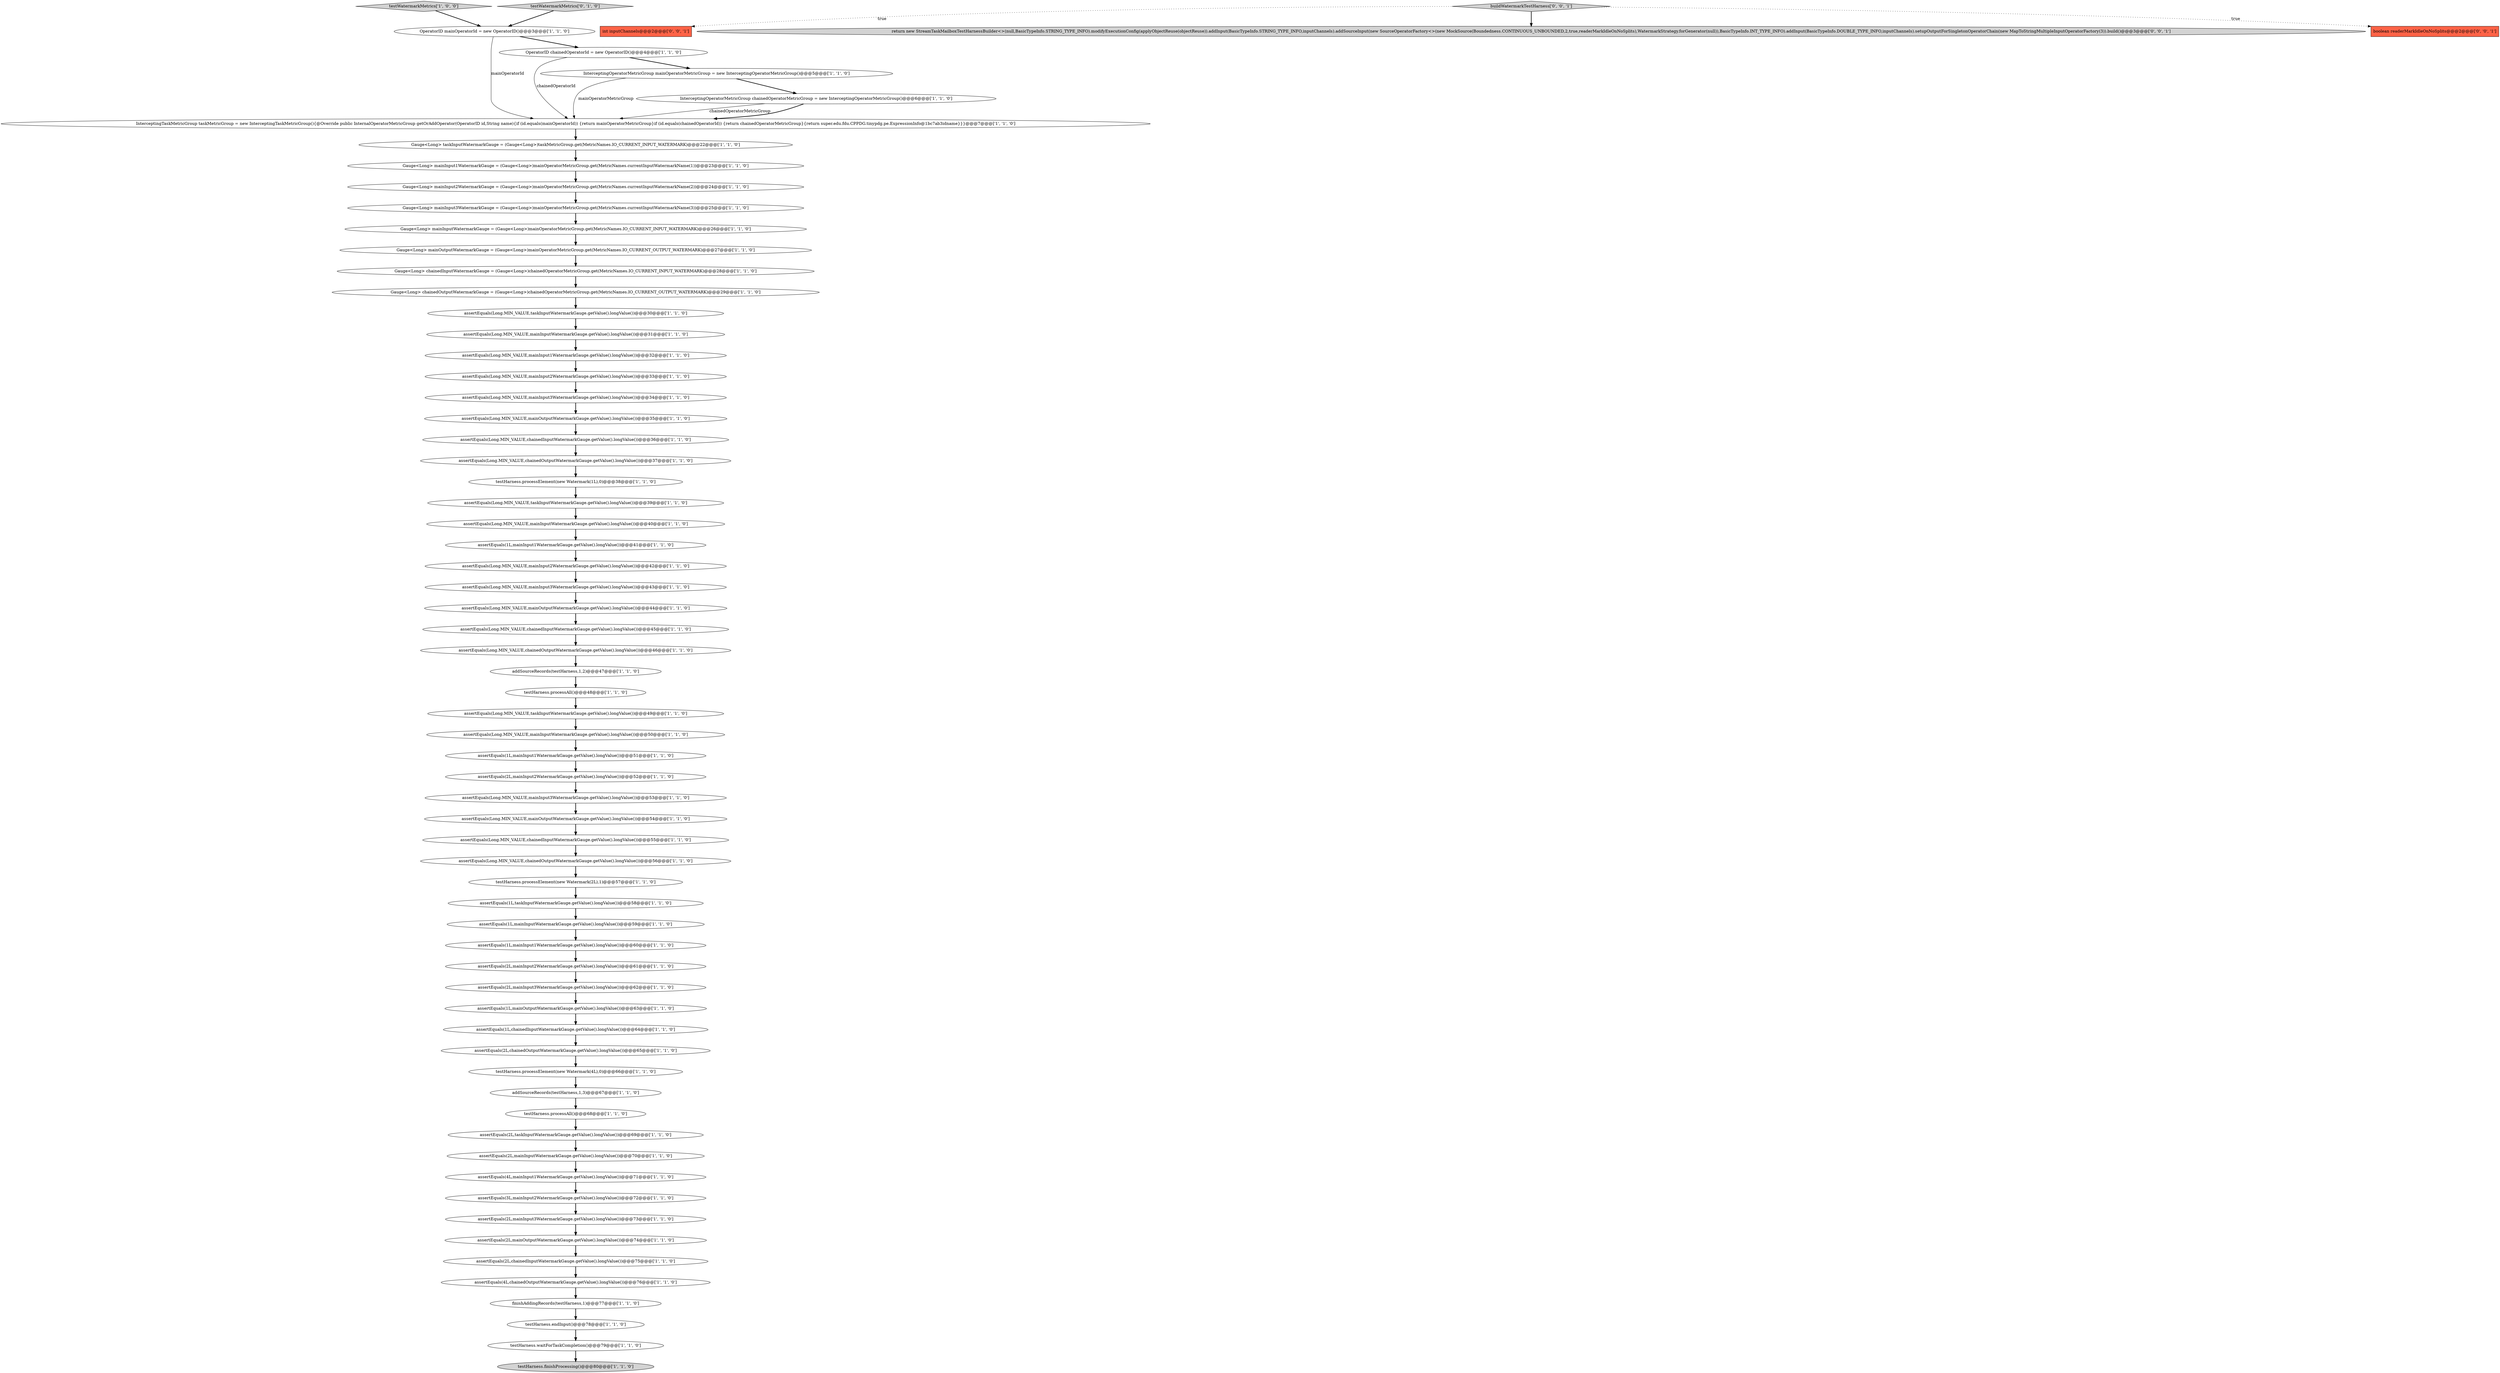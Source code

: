 digraph {
3 [style = filled, label = "InterceptingTaskMetricGroup taskMetricGroup = new InterceptingTaskMetricGroup(){@Override public InternalOperatorMetricGroup getOrAddOperator(OperatorID id,String name){if (id.equals(mainOperatorId)) {return mainOperatorMetricGroup}if (id.equals(chainedOperatorId)) {return chainedOperatorMetricGroup}{return super.edu.fdu.CPPDG.tinypdg.pe.ExpressionInfo@1bc7ab3idname}}}@@@7@@@['1', '1', '0']", fillcolor = white, shape = ellipse image = "AAA0AAABBB1BBB"];
17 [style = filled, label = "assertEquals(Long.MIN_VALUE,chainedOutputWatermarkGauge.getValue().longValue())@@@56@@@['1', '1', '0']", fillcolor = white, shape = ellipse image = "AAA0AAABBB1BBB"];
25 [style = filled, label = "addSourceRecords(testHarness,1,2)@@@47@@@['1', '1', '0']", fillcolor = white, shape = ellipse image = "AAA0AAABBB1BBB"];
9 [style = filled, label = "assertEquals(Long.MIN_VALUE,chainedOutputWatermarkGauge.getValue().longValue())@@@46@@@['1', '1', '0']", fillcolor = white, shape = ellipse image = "AAA0AAABBB1BBB"];
60 [style = filled, label = "assertEquals(Long.MIN_VALUE,chainedInputWatermarkGauge.getValue().longValue())@@@36@@@['1', '1', '0']", fillcolor = white, shape = ellipse image = "AAA0AAABBB1BBB"];
66 [style = filled, label = "int inputChannels@@@2@@@['0', '0', '1']", fillcolor = tomato, shape = box image = "AAA0AAABBB3BBB"];
8 [style = filled, label = "Gauge<Long> taskInputWatermarkGauge = (Gauge<Long>)taskMetricGroup.get(MetricNames.IO_CURRENT_INPUT_WATERMARK)@@@22@@@['1', '1', '0']", fillcolor = white, shape = ellipse image = "AAA0AAABBB1BBB"];
22 [style = filled, label = "assertEquals(2L,mainOutputWatermarkGauge.getValue().longValue())@@@74@@@['1', '1', '0']", fillcolor = white, shape = ellipse image = "AAA0AAABBB1BBB"];
2 [style = filled, label = "assertEquals(Long.MIN_VALUE,mainInputWatermarkGauge.getValue().longValue())@@@40@@@['1', '1', '0']", fillcolor = white, shape = ellipse image = "AAA0AAABBB1BBB"];
26 [style = filled, label = "assertEquals(Long.MIN_VALUE,chainedInputWatermarkGauge.getValue().longValue())@@@45@@@['1', '1', '0']", fillcolor = white, shape = ellipse image = "AAA0AAABBB1BBB"];
31 [style = filled, label = "InterceptingOperatorMetricGroup chainedOperatorMetricGroup = new InterceptingOperatorMetricGroup()@@@6@@@['1', '1', '0']", fillcolor = white, shape = ellipse image = "AAA0AAABBB1BBB"];
37 [style = filled, label = "testHarness.processElement(new Watermark(1L),0)@@@38@@@['1', '1', '0']", fillcolor = white, shape = ellipse image = "AAA0AAABBB1BBB"];
42 [style = filled, label = "Gauge<Long> mainInput3WatermarkGauge = (Gauge<Long>)mainOperatorMetricGroup.get(MetricNames.currentInputWatermarkName(3))@@@25@@@['1', '1', '0']", fillcolor = white, shape = ellipse image = "AAA0AAABBB1BBB"];
38 [style = filled, label = "assertEquals(Long.MIN_VALUE,mainOutputWatermarkGauge.getValue().longValue())@@@44@@@['1', '1', '0']", fillcolor = white, shape = ellipse image = "AAA0AAABBB1BBB"];
47 [style = filled, label = "Gauge<Long> chainedInputWatermarkGauge = (Gauge<Long>)chainedOperatorMetricGroup.get(MetricNames.IO_CURRENT_INPUT_WATERMARK)@@@28@@@['1', '1', '0']", fillcolor = white, shape = ellipse image = "AAA0AAABBB1BBB"];
56 [style = filled, label = "Gauge<Long> mainInputWatermarkGauge = (Gauge<Long>)mainOperatorMetricGroup.get(MetricNames.IO_CURRENT_INPUT_WATERMARK)@@@26@@@['1', '1', '0']", fillcolor = white, shape = ellipse image = "AAA0AAABBB1BBB"];
62 [style = filled, label = "Gauge<Long> mainInput1WatermarkGauge = (Gauge<Long>)mainOperatorMetricGroup.get(MetricNames.currentInputWatermarkName(1))@@@23@@@['1', '1', '0']", fillcolor = white, shape = ellipse image = "AAA0AAABBB1BBB"];
69 [style = filled, label = "return new StreamTaskMailboxTestHarnessBuilder<>(null,BasicTypeInfo.STRING_TYPE_INFO).modifyExecutionConfig(applyObjectReuse(objectReuse)).addInput(BasicTypeInfo.STRING_TYPE_INFO,inputChannels).addSourceInput(new SourceOperatorFactory<>(new MockSource(Boundedness.CONTINUOUS_UNBOUNDED,2,true,readerMarkIdleOnNoSplits),WatermarkStrategy.forGenerator(null)),BasicTypeInfo.INT_TYPE_INFO).addInput(BasicTypeInfo.DOUBLE_TYPE_INFO,inputChannels).setupOutputForSingletonOperatorChain(new MapToStringMultipleInputOperatorFactory(3)).build()@@@3@@@['0', '0', '1']", fillcolor = lightgray, shape = ellipse image = "AAA0AAABBB3BBB"];
5 [style = filled, label = "assertEquals(1L,mainInput1WatermarkGauge.getValue().longValue())@@@51@@@['1', '1', '0']", fillcolor = white, shape = ellipse image = "AAA0AAABBB1BBB"];
20 [style = filled, label = "testHarness.processElement(new Watermark(2L),1)@@@57@@@['1', '1', '0']", fillcolor = white, shape = ellipse image = "AAA0AAABBB1BBB"];
18 [style = filled, label = "assertEquals(Long.MIN_VALUE,mainOutputWatermarkGauge.getValue().longValue())@@@54@@@['1', '1', '0']", fillcolor = white, shape = ellipse image = "AAA0AAABBB1BBB"];
57 [style = filled, label = "assertEquals(4L,mainInput1WatermarkGauge.getValue().longValue())@@@71@@@['1', '1', '0']", fillcolor = white, shape = ellipse image = "AAA0AAABBB1BBB"];
64 [style = filled, label = "assertEquals(Long.MIN_VALUE,mainInput2WatermarkGauge.getValue().longValue())@@@42@@@['1', '1', '0']", fillcolor = white, shape = ellipse image = "AAA0AAABBB1BBB"];
53 [style = filled, label = "Gauge<Long> mainInput2WatermarkGauge = (Gauge<Long>)mainOperatorMetricGroup.get(MetricNames.currentInputWatermarkName(2))@@@24@@@['1', '1', '0']", fillcolor = white, shape = ellipse image = "AAA0AAABBB1BBB"];
46 [style = filled, label = "assertEquals(2L,chainedInputWatermarkGauge.getValue().longValue())@@@75@@@['1', '1', '0']", fillcolor = white, shape = ellipse image = "AAA0AAABBB1BBB"];
4 [style = filled, label = "assertEquals(Long.MIN_VALUE,mainInputWatermarkGauge.getValue().longValue())@@@50@@@['1', '1', '0']", fillcolor = white, shape = ellipse image = "AAA0AAABBB1BBB"];
33 [style = filled, label = "OperatorID mainOperatorId = new OperatorID()@@@3@@@['1', '1', '0']", fillcolor = white, shape = ellipse image = "AAA0AAABBB1BBB"];
34 [style = filled, label = "testHarness.processAll()@@@48@@@['1', '1', '0']", fillcolor = white, shape = ellipse image = "AAA0AAABBB1BBB"];
1 [style = filled, label = "InterceptingOperatorMetricGroup mainOperatorMetricGroup = new InterceptingOperatorMetricGroup()@@@5@@@['1', '1', '0']", fillcolor = white, shape = ellipse image = "AAA0AAABBB1BBB"];
44 [style = filled, label = "testHarness.processAll()@@@68@@@['1', '1', '0']", fillcolor = white, shape = ellipse image = "AAA0AAABBB1BBB"];
51 [style = filled, label = "assertEquals(1L,mainInput1WatermarkGauge.getValue().longValue())@@@41@@@['1', '1', '0']", fillcolor = white, shape = ellipse image = "AAA0AAABBB1BBB"];
58 [style = filled, label = "assertEquals(4L,chainedOutputWatermarkGauge.getValue().longValue())@@@76@@@['1', '1', '0']", fillcolor = white, shape = ellipse image = "AAA0AAABBB1BBB"];
59 [style = filled, label = "assertEquals(Long.MIN_VALUE,taskInputWatermarkGauge.getValue().longValue())@@@30@@@['1', '1', '0']", fillcolor = white, shape = ellipse image = "AAA0AAABBB1BBB"];
15 [style = filled, label = "assertEquals(1L,taskInputWatermarkGauge.getValue().longValue())@@@58@@@['1', '1', '0']", fillcolor = white, shape = ellipse image = "AAA0AAABBB1BBB"];
13 [style = filled, label = "assertEquals(Long.MIN_VALUE,chainedInputWatermarkGauge.getValue().longValue())@@@55@@@['1', '1', '0']", fillcolor = white, shape = ellipse image = "AAA0AAABBB1BBB"];
11 [style = filled, label = "assertEquals(Long.MIN_VALUE,chainedOutputWatermarkGauge.getValue().longValue())@@@37@@@['1', '1', '0']", fillcolor = white, shape = ellipse image = "AAA0AAABBB1BBB"];
67 [style = filled, label = "buildWatermarkTestHarness['0', '0', '1']", fillcolor = lightgray, shape = diamond image = "AAA0AAABBB3BBB"];
7 [style = filled, label = "assertEquals(1L,mainOutputWatermarkGauge.getValue().longValue())@@@63@@@['1', '1', '0']", fillcolor = white, shape = ellipse image = "AAA0AAABBB1BBB"];
48 [style = filled, label = "testHarness.processElement(new Watermark(4L),0)@@@66@@@['1', '1', '0']", fillcolor = white, shape = ellipse image = "AAA0AAABBB1BBB"];
68 [style = filled, label = "boolean readerMarkIdleOnNoSplits@@@2@@@['0', '0', '1']", fillcolor = tomato, shape = box image = "AAA0AAABBB3BBB"];
21 [style = filled, label = "testWatermarkMetrics['1', '0', '0']", fillcolor = lightgray, shape = diamond image = "AAA0AAABBB1BBB"];
29 [style = filled, label = "assertEquals(Long.MIN_VALUE,mainInputWatermarkGauge.getValue().longValue())@@@31@@@['1', '1', '0']", fillcolor = white, shape = ellipse image = "AAA0AAABBB1BBB"];
10 [style = filled, label = "assertEquals(1L,mainInputWatermarkGauge.getValue().longValue())@@@59@@@['1', '1', '0']", fillcolor = white, shape = ellipse image = "AAA0AAABBB1BBB"];
27 [style = filled, label = "assertEquals(2L,taskInputWatermarkGauge.getValue().longValue())@@@69@@@['1', '1', '0']", fillcolor = white, shape = ellipse image = "AAA0AAABBB1BBB"];
16 [style = filled, label = "assertEquals(Long.MIN_VALUE,taskInputWatermarkGauge.getValue().longValue())@@@39@@@['1', '1', '0']", fillcolor = white, shape = ellipse image = "AAA0AAABBB1BBB"];
30 [style = filled, label = "assertEquals(1L,chainedInputWatermarkGauge.getValue().longValue())@@@64@@@['1', '1', '0']", fillcolor = white, shape = ellipse image = "AAA0AAABBB1BBB"];
49 [style = filled, label = "assertEquals(2L,mainInputWatermarkGauge.getValue().longValue())@@@70@@@['1', '1', '0']", fillcolor = white, shape = ellipse image = "AAA0AAABBB1BBB"];
14 [style = filled, label = "addSourceRecords(testHarness,1,3)@@@67@@@['1', '1', '0']", fillcolor = white, shape = ellipse image = "AAA0AAABBB1BBB"];
50 [style = filled, label = "testHarness.endInput()@@@78@@@['1', '1', '0']", fillcolor = white, shape = ellipse image = "AAA0AAABBB1BBB"];
36 [style = filled, label = "testHarness.finishProcessing()@@@80@@@['1', '1', '0']", fillcolor = lightgray, shape = ellipse image = "AAA0AAABBB1BBB"];
24 [style = filled, label = "assertEquals(Long.MIN_VALUE,taskInputWatermarkGauge.getValue().longValue())@@@49@@@['1', '1', '0']", fillcolor = white, shape = ellipse image = "AAA0AAABBB1BBB"];
40 [style = filled, label = "assertEquals(2L,chainedOutputWatermarkGauge.getValue().longValue())@@@65@@@['1', '1', '0']", fillcolor = white, shape = ellipse image = "AAA0AAABBB1BBB"];
65 [style = filled, label = "testWatermarkMetrics['0', '1', '0']", fillcolor = lightgray, shape = diamond image = "AAA0AAABBB2BBB"];
6 [style = filled, label = "assertEquals(Long.MIN_VALUE,mainInput3WatermarkGauge.getValue().longValue())@@@34@@@['1', '1', '0']", fillcolor = white, shape = ellipse image = "AAA0AAABBB1BBB"];
61 [style = filled, label = "assertEquals(2L,mainInput3WatermarkGauge.getValue().longValue())@@@62@@@['1', '1', '0']", fillcolor = white, shape = ellipse image = "AAA0AAABBB1BBB"];
39 [style = filled, label = "assertEquals(1L,mainInput1WatermarkGauge.getValue().longValue())@@@60@@@['1', '1', '0']", fillcolor = white, shape = ellipse image = "AAA0AAABBB1BBB"];
0 [style = filled, label = "assertEquals(Long.MIN_VALUE,mainInput3WatermarkGauge.getValue().longValue())@@@53@@@['1', '1', '0']", fillcolor = white, shape = ellipse image = "AAA0AAABBB1BBB"];
35 [style = filled, label = "assertEquals(Long.MIN_VALUE,mainInput1WatermarkGauge.getValue().longValue())@@@32@@@['1', '1', '0']", fillcolor = white, shape = ellipse image = "AAA0AAABBB1BBB"];
28 [style = filled, label = "assertEquals(Long.MIN_VALUE,mainInput3WatermarkGauge.getValue().longValue())@@@43@@@['1', '1', '0']", fillcolor = white, shape = ellipse image = "AAA0AAABBB1BBB"];
54 [style = filled, label = "Gauge<Long> chainedOutputWatermarkGauge = (Gauge<Long>)chainedOperatorMetricGroup.get(MetricNames.IO_CURRENT_OUTPUT_WATERMARK)@@@29@@@['1', '1', '0']", fillcolor = white, shape = ellipse image = "AAA0AAABBB1BBB"];
41 [style = filled, label = "assertEquals(2L,mainInput3WatermarkGauge.getValue().longValue())@@@73@@@['1', '1', '0']", fillcolor = white, shape = ellipse image = "AAA0AAABBB1BBB"];
23 [style = filled, label = "assertEquals(Long.MIN_VALUE,mainOutputWatermarkGauge.getValue().longValue())@@@35@@@['1', '1', '0']", fillcolor = white, shape = ellipse image = "AAA0AAABBB1BBB"];
52 [style = filled, label = "assertEquals(2L,mainInput2WatermarkGauge.getValue().longValue())@@@61@@@['1', '1', '0']", fillcolor = white, shape = ellipse image = "AAA0AAABBB1BBB"];
12 [style = filled, label = "Gauge<Long> mainOutputWatermarkGauge = (Gauge<Long>)mainOperatorMetricGroup.get(MetricNames.IO_CURRENT_OUTPUT_WATERMARK)@@@27@@@['1', '1', '0']", fillcolor = white, shape = ellipse image = "AAA0AAABBB1BBB"];
63 [style = filled, label = "finishAddingRecords(testHarness,1)@@@77@@@['1', '1', '0']", fillcolor = white, shape = ellipse image = "AAA0AAABBB1BBB"];
43 [style = filled, label = "testHarness.waitForTaskCompletion()@@@79@@@['1', '1', '0']", fillcolor = white, shape = ellipse image = "AAA0AAABBB1BBB"];
32 [style = filled, label = "assertEquals(3L,mainInput2WatermarkGauge.getValue().longValue())@@@72@@@['1', '1', '0']", fillcolor = white, shape = ellipse image = "AAA0AAABBB1BBB"];
19 [style = filled, label = "assertEquals(Long.MIN_VALUE,mainInput2WatermarkGauge.getValue().longValue())@@@33@@@['1', '1', '0']", fillcolor = white, shape = ellipse image = "AAA0AAABBB1BBB"];
55 [style = filled, label = "assertEquals(2L,mainInput2WatermarkGauge.getValue().longValue())@@@52@@@['1', '1', '0']", fillcolor = white, shape = ellipse image = "AAA0AAABBB1BBB"];
45 [style = filled, label = "OperatorID chainedOperatorId = new OperatorID()@@@4@@@['1', '1', '0']", fillcolor = white, shape = ellipse image = "AAA0AAABBB1BBB"];
38->26 [style = bold, label=""];
56->12 [style = bold, label=""];
45->1 [style = bold, label=""];
50->43 [style = bold, label=""];
59->29 [style = bold, label=""];
1->31 [style = bold, label=""];
19->6 [style = bold, label=""];
60->11 [style = bold, label=""];
39->52 [style = bold, label=""];
52->61 [style = bold, label=""];
46->58 [style = bold, label=""];
63->50 [style = bold, label=""];
65->33 [style = bold, label=""];
67->69 [style = bold, label=""];
21->33 [style = bold, label=""];
10->39 [style = bold, label=""];
28->38 [style = bold, label=""];
13->17 [style = bold, label=""];
34->24 [style = bold, label=""];
29->35 [style = bold, label=""];
4->5 [style = bold, label=""];
24->4 [style = bold, label=""];
25->34 [style = bold, label=""];
20->15 [style = bold, label=""];
18->13 [style = bold, label=""];
62->53 [style = bold, label=""];
48->14 [style = bold, label=""];
58->63 [style = bold, label=""];
51->64 [style = bold, label=""];
53->42 [style = bold, label=""];
54->59 [style = bold, label=""];
8->62 [style = bold, label=""];
12->47 [style = bold, label=""];
23->60 [style = bold, label=""];
22->46 [style = bold, label=""];
17->20 [style = bold, label=""];
45->3 [style = solid, label="chainedOperatorId"];
26->9 [style = bold, label=""];
27->49 [style = bold, label=""];
55->0 [style = bold, label=""];
1->3 [style = solid, label="mainOperatorMetricGroup"];
14->44 [style = bold, label=""];
67->66 [style = dotted, label="true"];
16->2 [style = bold, label=""];
64->28 [style = bold, label=""];
40->48 [style = bold, label=""];
49->57 [style = bold, label=""];
44->27 [style = bold, label=""];
33->3 [style = solid, label="mainOperatorId"];
3->8 [style = bold, label=""];
41->22 [style = bold, label=""];
47->54 [style = bold, label=""];
43->36 [style = bold, label=""];
67->68 [style = dotted, label="true"];
30->40 [style = bold, label=""];
31->3 [style = solid, label="chainedOperatorMetricGroup"];
11->37 [style = bold, label=""];
57->32 [style = bold, label=""];
5->55 [style = bold, label=""];
42->56 [style = bold, label=""];
9->25 [style = bold, label=""];
61->7 [style = bold, label=""];
35->19 [style = bold, label=""];
6->23 [style = bold, label=""];
32->41 [style = bold, label=""];
15->10 [style = bold, label=""];
37->16 [style = bold, label=""];
0->18 [style = bold, label=""];
31->3 [style = bold, label=""];
33->45 [style = bold, label=""];
7->30 [style = bold, label=""];
2->51 [style = bold, label=""];
}
